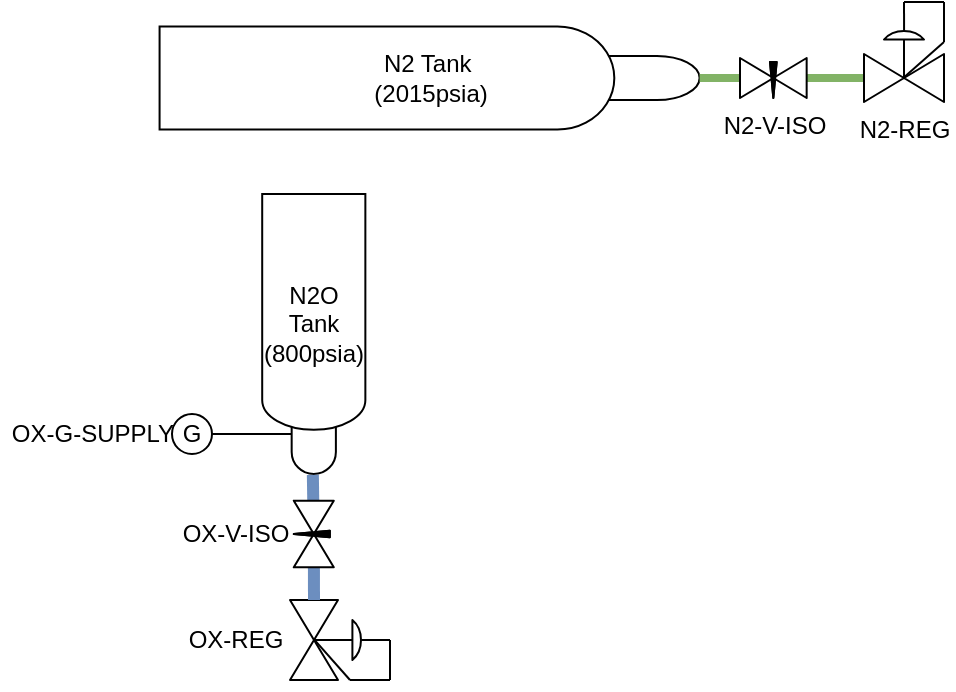 <mxfile version="23.1.3" type="device">
  <diagram name="Page-1" id="ptwcyao2qoM2ukkbA5NZ">
    <mxGraphModel dx="776" dy="507" grid="1" gridSize="10" guides="1" tooltips="1" connect="1" arrows="1" fold="1" page="1" pageScale="1" pageWidth="850" pageHeight="1100" math="0" shadow="0">
      <root>
        <mxCell id="0" />
        <mxCell id="1" parent="0" />
        <object label="N2 Tank&amp;nbsp;&lt;br&gt;(2015psia)" Price="115.95" Cv="0.698" Volume_cuft="40" MAWP_psia="2015" Link="https://www.amazon.com/Steel-Argon-Cylinder-CGA580-Valve/dp/B01E2T6WAG/ref=pd_ci_mcx_mh_mcx_views_0?pd_rd_w=sdqjH&amp;content-id=amzn1.sym.225b4624-972d-4629-9040-f1bf9923dd95%3Aamzn1.symc.40e6a10e-cbc4-4fa5-81e3-4435ff64d03b&amp;pf_rd_p=225b4624-972d-4629-9040-f1bf9923dd95&amp;pf_rd_r=3GNGK285CPY40EQPE5YW&amp;pd_rd_wg=vS0EU&amp;pd_rd_r=341640d1-0656-4622-8a0f-2962e38f821b&amp;pd_rd_i=B01E2T6WAG" id="E2To5tkKnf_a1yXdmPDb-1">
          <mxCell style="shape=mxgraph.pid.vessels.gas_bottle;html=1;pointerEvents=1;align=center;verticalLabelPosition=middle;verticalAlign=middle;dashed=0;rotation=90;horizontal=0;labelPosition=center;deletable=0;" vertex="1" parent="1">
            <mxGeometry x="309" y="-33" width="51.58" height="270" as="geometry" />
          </mxCell>
        </object>
        <mxCell id="E2To5tkKnf_a1yXdmPDb-18" value="" style="group" vertex="1" connectable="0" parent="1">
          <mxGeometry x="244.79" y="160" width="64.21" height="140" as="geometry" />
        </mxCell>
        <object label="" Price="350" Cv="0.698****" Volume_cuft="0.237" MAWP_psia="1100***** double check this" Link="https://www.nitrousexpress.com/10lb-bottle-lightning-500-valve-6an-nipple-11100-6.asp" id="E2To5tkKnf_a1yXdmPDb-16">
          <mxCell style="shape=mxgraph.pid.vessels.gas_bottle;html=1;pointerEvents=1;align=center;verticalLabelPosition=middle;verticalAlign=middle;dashed=0;rotation=-180;horizontal=0;labelPosition=center;deletable=0;textDirection=ltr;" vertex="1" parent="E2To5tkKnf_a1yXdmPDb-18">
            <mxGeometry x="6.31" width="51.58" height="140" as="geometry" />
          </mxCell>
        </object>
        <mxCell id="E2To5tkKnf_a1yXdmPDb-17" value="N2O &lt;br&gt;Tank&lt;br&gt;(800psia)" style="text;strokeColor=none;align=center;fillColor=none;html=1;verticalAlign=middle;whiteSpace=wrap;rounded=0;" vertex="1" parent="E2To5tkKnf_a1yXdmPDb-18">
          <mxGeometry y="50" width="64.21" height="30" as="geometry" />
        </mxCell>
        <mxCell id="E2To5tkKnf_a1yXdmPDb-65" style="edgeStyle=none;rounded=0;orthogonalLoop=1;jettySize=auto;html=1;entryX=0.485;entryY=0.005;entryDx=0;entryDy=0;entryPerimeter=0;" edge="1" parent="E2To5tkKnf_a1yXdmPDb-18" source="E2To5tkKnf_a1yXdmPDb-16" target="E2To5tkKnf_a1yXdmPDb-16">
          <mxGeometry relative="1" as="geometry" />
        </mxCell>
        <mxCell id="E2To5tkKnf_a1yXdmPDb-47" value="" style="group;rotation=-90;" vertex="1" connectable="0" parent="1">
          <mxGeometry x="226" y="250" width="20" height="60" as="geometry" />
        </mxCell>
        <mxCell id="E2To5tkKnf_a1yXdmPDb-45" value="" style="verticalLabelPosition=bottom;align=center;dashed=0;html=1;verticalAlign=top;shape=mxgraph.pid.piping.spacer;rotation=-90;" vertex="1" parent="E2To5tkKnf_a1yXdmPDb-47">
          <mxGeometry width="20" height="60" as="geometry" />
        </mxCell>
        <mxCell id="E2To5tkKnf_a1yXdmPDb-46" value="G" style="text;strokeColor=none;align=center;fillColor=none;html=1;verticalAlign=middle;whiteSpace=wrap;rounded=0;rotation=0;" vertex="1" parent="E2To5tkKnf_a1yXdmPDb-47">
          <mxGeometry x="-15" y="25" width="10" height="10" as="geometry" />
        </mxCell>
        <mxCell id="E2To5tkKnf_a1yXdmPDb-50" value="OX-G-SUPPLY" style="text;strokeColor=none;align=center;fillColor=none;html=1;verticalAlign=middle;whiteSpace=wrap;rounded=0;" vertex="1" parent="1">
          <mxGeometry x="120" y="265" width="92.79" height="30" as="geometry" />
        </mxCell>
        <mxCell id="E2To5tkKnf_a1yXdmPDb-51" value="" style="group" vertex="1" connectable="0" parent="1">
          <mxGeometry x="212.79" y="358" width="97.21" height="50" as="geometry" />
        </mxCell>
        <mxCell id="E2To5tkKnf_a1yXdmPDb-34" value="" style="group;rotation=-180;" vertex="1" connectable="0" parent="E2To5tkKnf_a1yXdmPDb-51">
          <mxGeometry x="57.21" width="40" height="50" as="geometry" />
        </mxCell>
        <mxCell id="E2To5tkKnf_a1yXdmPDb-35" value="" style="verticalLabelPosition=bottom;align=center;html=1;verticalAlign=top;pointerEvents=1;dashed=0;shape=mxgraph.pid2valves.valve;valveType=gate;actuator=diaph;rotation=-270;points=[[0,0.7,0,0,0],[1,0.7,0,0,0]];" vertex="1" parent="E2To5tkKnf_a1yXdmPDb-34">
          <mxGeometry x="-5" y="5" width="40" height="40" as="geometry" />
        </mxCell>
        <mxCell id="E2To5tkKnf_a1yXdmPDb-36" value="" style="endArrow=none;html=1;rounded=0;exitX=0.501;exitY=0.11;exitDx=0;exitDy=0;exitPerimeter=0;" edge="1" parent="E2To5tkKnf_a1yXdmPDb-34" source="E2To5tkKnf_a1yXdmPDb-35">
          <mxGeometry width="50" height="50" relative="1" as="geometry">
            <mxPoint x="5" y="105" as="sourcePoint" />
            <mxPoint x="45" y="25" as="targetPoint" />
          </mxGeometry>
        </mxCell>
        <mxCell id="E2To5tkKnf_a1yXdmPDb-37" value="" style="endArrow=none;html=1;rounded=0;" edge="1" parent="E2To5tkKnf_a1yXdmPDb-34">
          <mxGeometry width="50" height="50" relative="1" as="geometry">
            <mxPoint x="45" y="45" as="sourcePoint" />
            <mxPoint x="45" y="25" as="targetPoint" />
          </mxGeometry>
        </mxCell>
        <mxCell id="E2To5tkKnf_a1yXdmPDb-38" value="" style="endArrow=none;html=1;rounded=0;" edge="1" parent="E2To5tkKnf_a1yXdmPDb-34">
          <mxGeometry width="50" height="50" relative="1" as="geometry">
            <mxPoint x="25" y="45" as="sourcePoint" />
            <mxPoint x="45" y="45" as="targetPoint" />
          </mxGeometry>
        </mxCell>
        <mxCell id="E2To5tkKnf_a1yXdmPDb-39" value="" style="endArrow=none;html=1;rounded=0;exitX=0.501;exitY=0.691;exitDx=0;exitDy=0;exitPerimeter=0;" edge="1" parent="E2To5tkKnf_a1yXdmPDb-34" source="E2To5tkKnf_a1yXdmPDb-35">
          <mxGeometry width="50" height="50" relative="1" as="geometry">
            <mxPoint x="15" y="55" as="sourcePoint" />
            <mxPoint x="25" y="45" as="targetPoint" />
          </mxGeometry>
        </mxCell>
        <mxCell id="E2To5tkKnf_a1yXdmPDb-40" style="edgeStyle=none;rounded=0;orthogonalLoop=1;jettySize=auto;html=1;entryX=0;entryY=0.5;entryDx=0;entryDy=0;entryPerimeter=0;" edge="1" parent="E2To5tkKnf_a1yXdmPDb-34" source="E2To5tkKnf_a1yXdmPDb-35" target="E2To5tkKnf_a1yXdmPDb-35">
          <mxGeometry relative="1" as="geometry" />
        </mxCell>
        <mxCell id="E2To5tkKnf_a1yXdmPDb-44" value="OX-REG" style="text;strokeColor=none;align=center;fillColor=none;html=1;verticalAlign=middle;whiteSpace=wrap;rounded=0;" vertex="1" parent="E2To5tkKnf_a1yXdmPDb-51">
          <mxGeometry x="-7.0" y="10" width="64.21" height="30" as="geometry" />
        </mxCell>
        <mxCell id="E2To5tkKnf_a1yXdmPDb-63" value="" style="edgeStyle=none;rounded=0;orthogonalLoop=1;jettySize=auto;html=1;entryX=0;entryY=0.7;entryDx=0;entryDy=0;entryPerimeter=0;fillColor=#dae8fc;strokeColor=#6c8ebf;endArrow=none;endFill=0;strokeWidth=6;" edge="1" parent="1" source="E2To5tkKnf_a1yXdmPDb-52" target="E2To5tkKnf_a1yXdmPDb-35">
          <mxGeometry relative="1" as="geometry" />
        </mxCell>
        <mxCell id="E2To5tkKnf_a1yXdmPDb-64" value="" style="edgeStyle=none;rounded=0;orthogonalLoop=1;jettySize=auto;html=1;entryX=0.509;entryY=-0.003;entryDx=0;entryDy=0;entryPerimeter=0;endArrow=none;endFill=0;fillColor=#dae8fc;strokeColor=#6c8ebf;strokeWidth=6;" edge="1" parent="1" source="E2To5tkKnf_a1yXdmPDb-52" target="E2To5tkKnf_a1yXdmPDb-16">
          <mxGeometry relative="1" as="geometry">
            <mxPoint x="244" y="290" as="targetPoint" />
          </mxGeometry>
        </mxCell>
        <mxCell id="E2To5tkKnf_a1yXdmPDb-52" value="" style="verticalLabelPosition=bottom;align=center;html=1;verticalAlign=top;pointerEvents=1;dashed=0;shape=mxgraph.pid2valves.valve;valveType=needle;rotation=90;" vertex="1" parent="1">
          <mxGeometry x="260.23" y="320" width="33.33" height="20" as="geometry" />
        </mxCell>
        <mxCell id="E2To5tkKnf_a1yXdmPDb-53" value="OX-V-ISO" style="text;strokeColor=none;align=center;fillColor=none;html=1;verticalAlign=middle;whiteSpace=wrap;rounded=0;" vertex="1" parent="1">
          <mxGeometry x="205.79" y="315" width="64.21" height="30" as="geometry" />
        </mxCell>
        <mxCell id="E2To5tkKnf_a1yXdmPDb-58" value="" style="edgeStyle=none;rounded=0;orthogonalLoop=1;jettySize=auto;html=1;endArrow=none;endFill=0;fillColor=#d5e8d4;strokeColor=#82b366;strokeWidth=4;" edge="1" parent="1" source="E2To5tkKnf_a1yXdmPDb-54" target="E2To5tkKnf_a1yXdmPDb-1">
          <mxGeometry relative="1" as="geometry" />
        </mxCell>
        <mxCell id="E2To5tkKnf_a1yXdmPDb-62" value="" style="edgeStyle=none;rounded=0;orthogonalLoop=1;jettySize=auto;html=1;entryX=0;entryY=0.7;entryDx=0;entryDy=0;entryPerimeter=0;endArrow=none;endFill=0;fillColor=#d5e8d4;strokeColor=#82b366;strokeWidth=4;" edge="1" parent="1" source="E2To5tkKnf_a1yXdmPDb-54" target="E2To5tkKnf_a1yXdmPDb-2">
          <mxGeometry relative="1" as="geometry" />
        </mxCell>
        <mxCell id="E2To5tkKnf_a1yXdmPDb-10" value="" style="group;rotation=90;" vertex="1" connectable="0" parent="1">
          <mxGeometry x="552" y="64" width="40" height="50" as="geometry" />
        </mxCell>
        <mxCell id="E2To5tkKnf_a1yXdmPDb-2" value="N2-REG" style="verticalLabelPosition=bottom;align=center;html=1;verticalAlign=top;pointerEvents=1;dashed=0;shape=mxgraph.pid2valves.valve;valveType=gate;actuator=diaph;points=[[0,0.7,0,0,0],[1,0.7,0,0,0]];" vertex="1" parent="E2To5tkKnf_a1yXdmPDb-10">
          <mxGeometry y="10" width="40" height="40" as="geometry" />
        </mxCell>
        <mxCell id="E2To5tkKnf_a1yXdmPDb-6" value="" style="endArrow=none;html=1;rounded=0;exitX=0.501;exitY=0.11;exitDx=0;exitDy=0;exitPerimeter=0;" edge="1" parent="E2To5tkKnf_a1yXdmPDb-10" source="E2To5tkKnf_a1yXdmPDb-2">
          <mxGeometry width="50" height="50" relative="1" as="geometry">
            <mxPoint x="100" y="40" as="sourcePoint" />
            <mxPoint x="20" as="targetPoint" />
          </mxGeometry>
        </mxCell>
        <mxCell id="E2To5tkKnf_a1yXdmPDb-7" value="" style="endArrow=none;html=1;rounded=0;" edge="1" parent="E2To5tkKnf_a1yXdmPDb-10">
          <mxGeometry width="50" height="50" relative="1" as="geometry">
            <mxPoint x="40" as="sourcePoint" />
            <mxPoint x="20" as="targetPoint" />
          </mxGeometry>
        </mxCell>
        <mxCell id="E2To5tkKnf_a1yXdmPDb-8" value="" style="endArrow=none;html=1;rounded=0;" edge="1" parent="E2To5tkKnf_a1yXdmPDb-10">
          <mxGeometry width="50" height="50" relative="1" as="geometry">
            <mxPoint x="40" y="20" as="sourcePoint" />
            <mxPoint x="40" as="targetPoint" />
          </mxGeometry>
        </mxCell>
        <mxCell id="E2To5tkKnf_a1yXdmPDb-9" value="" style="endArrow=none;html=1;rounded=0;exitX=0.501;exitY=0.691;exitDx=0;exitDy=0;exitPerimeter=0;" edge="1" parent="E2To5tkKnf_a1yXdmPDb-10" source="E2To5tkKnf_a1yXdmPDb-2">
          <mxGeometry width="50" height="50" relative="1" as="geometry">
            <mxPoint x="50" y="30" as="sourcePoint" />
            <mxPoint x="40" y="20" as="targetPoint" />
          </mxGeometry>
        </mxCell>
        <mxCell id="E2To5tkKnf_a1yXdmPDb-14" style="edgeStyle=none;rounded=0;orthogonalLoop=1;jettySize=auto;html=1;entryX=0;entryY=0.5;entryDx=0;entryDy=0;entryPerimeter=0;" edge="1" parent="E2To5tkKnf_a1yXdmPDb-10" source="E2To5tkKnf_a1yXdmPDb-2" target="E2To5tkKnf_a1yXdmPDb-2">
          <mxGeometry relative="1" as="geometry" />
        </mxCell>
        <mxCell id="E2To5tkKnf_a1yXdmPDb-54" value="N2-V-ISO" style="verticalLabelPosition=bottom;align=center;html=1;verticalAlign=top;pointerEvents=1;dashed=0;shape=mxgraph.pid2valves.valve;valveType=needle;rotation=0;" vertex="1" parent="1">
          <mxGeometry x="490.0" y="92" width="33.33" height="20" as="geometry" />
        </mxCell>
      </root>
    </mxGraphModel>
  </diagram>
</mxfile>
